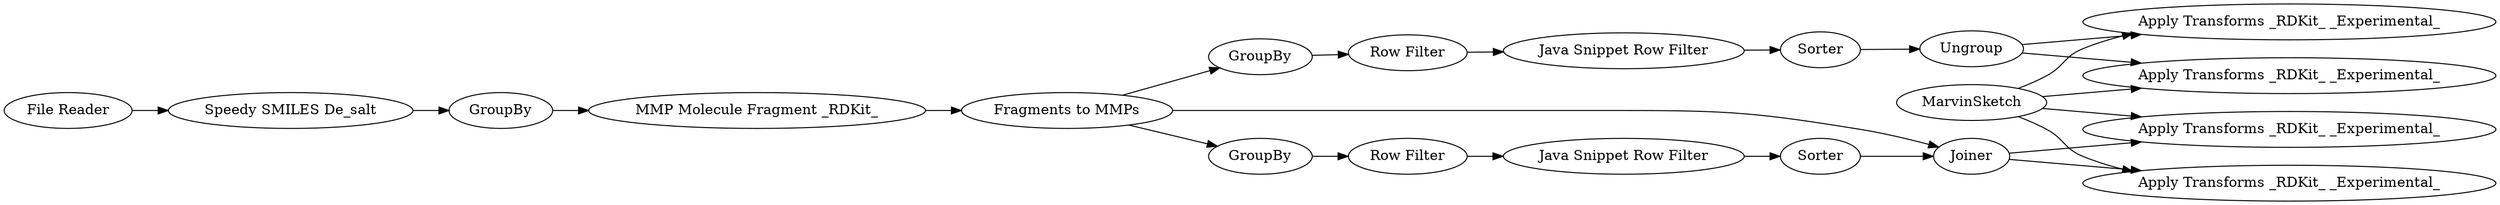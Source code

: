 digraph {
	12 -> 10
	7 -> 8
	4 -> 3
	3 -> 2
	8 -> 9
	12 -> 13
	1 -> 4
	18 -> 19
	11 -> 19
	14 -> 15
	17 -> 18
	5 -> 14
	5 -> 18
	15 -> 16
	11 -> 20
	18 -> 20
	11 -> 13
	9 -> 12
	6 -> 7
	11 -> 10
	5 -> 6
	2 -> 5
	16 -> 17
	7 [label="Row Filter"]
	9 [label=Sorter]
	18 [label=Joiner]
	8 [label="Java Snippet Row Filter"]
	17 [label=Sorter]
	3 [label=GroupBy]
	19 [label="Apply Transforms _RDKit_ _Experimental_"]
	6 [label=GroupBy]
	15 [label="Row Filter"]
	10 [label="Apply Transforms _RDKit_ _Experimental_"]
	12 [label=Ungroup]
	16 [label="Java Snippet Row Filter"]
	1 [label="File Reader"]
	11 [label=MarvinSketch]
	4 [label="Speedy SMILES De_salt"]
	14 [label=GroupBy]
	5 [label="Fragments to MMPs"]
	13 [label="Apply Transforms _RDKit_ _Experimental_"]
	20 [label="Apply Transforms _RDKit_ _Experimental_"]
	2 [label="MMP Molecule Fragment _RDKit_"]
	rankdir=LR
}
